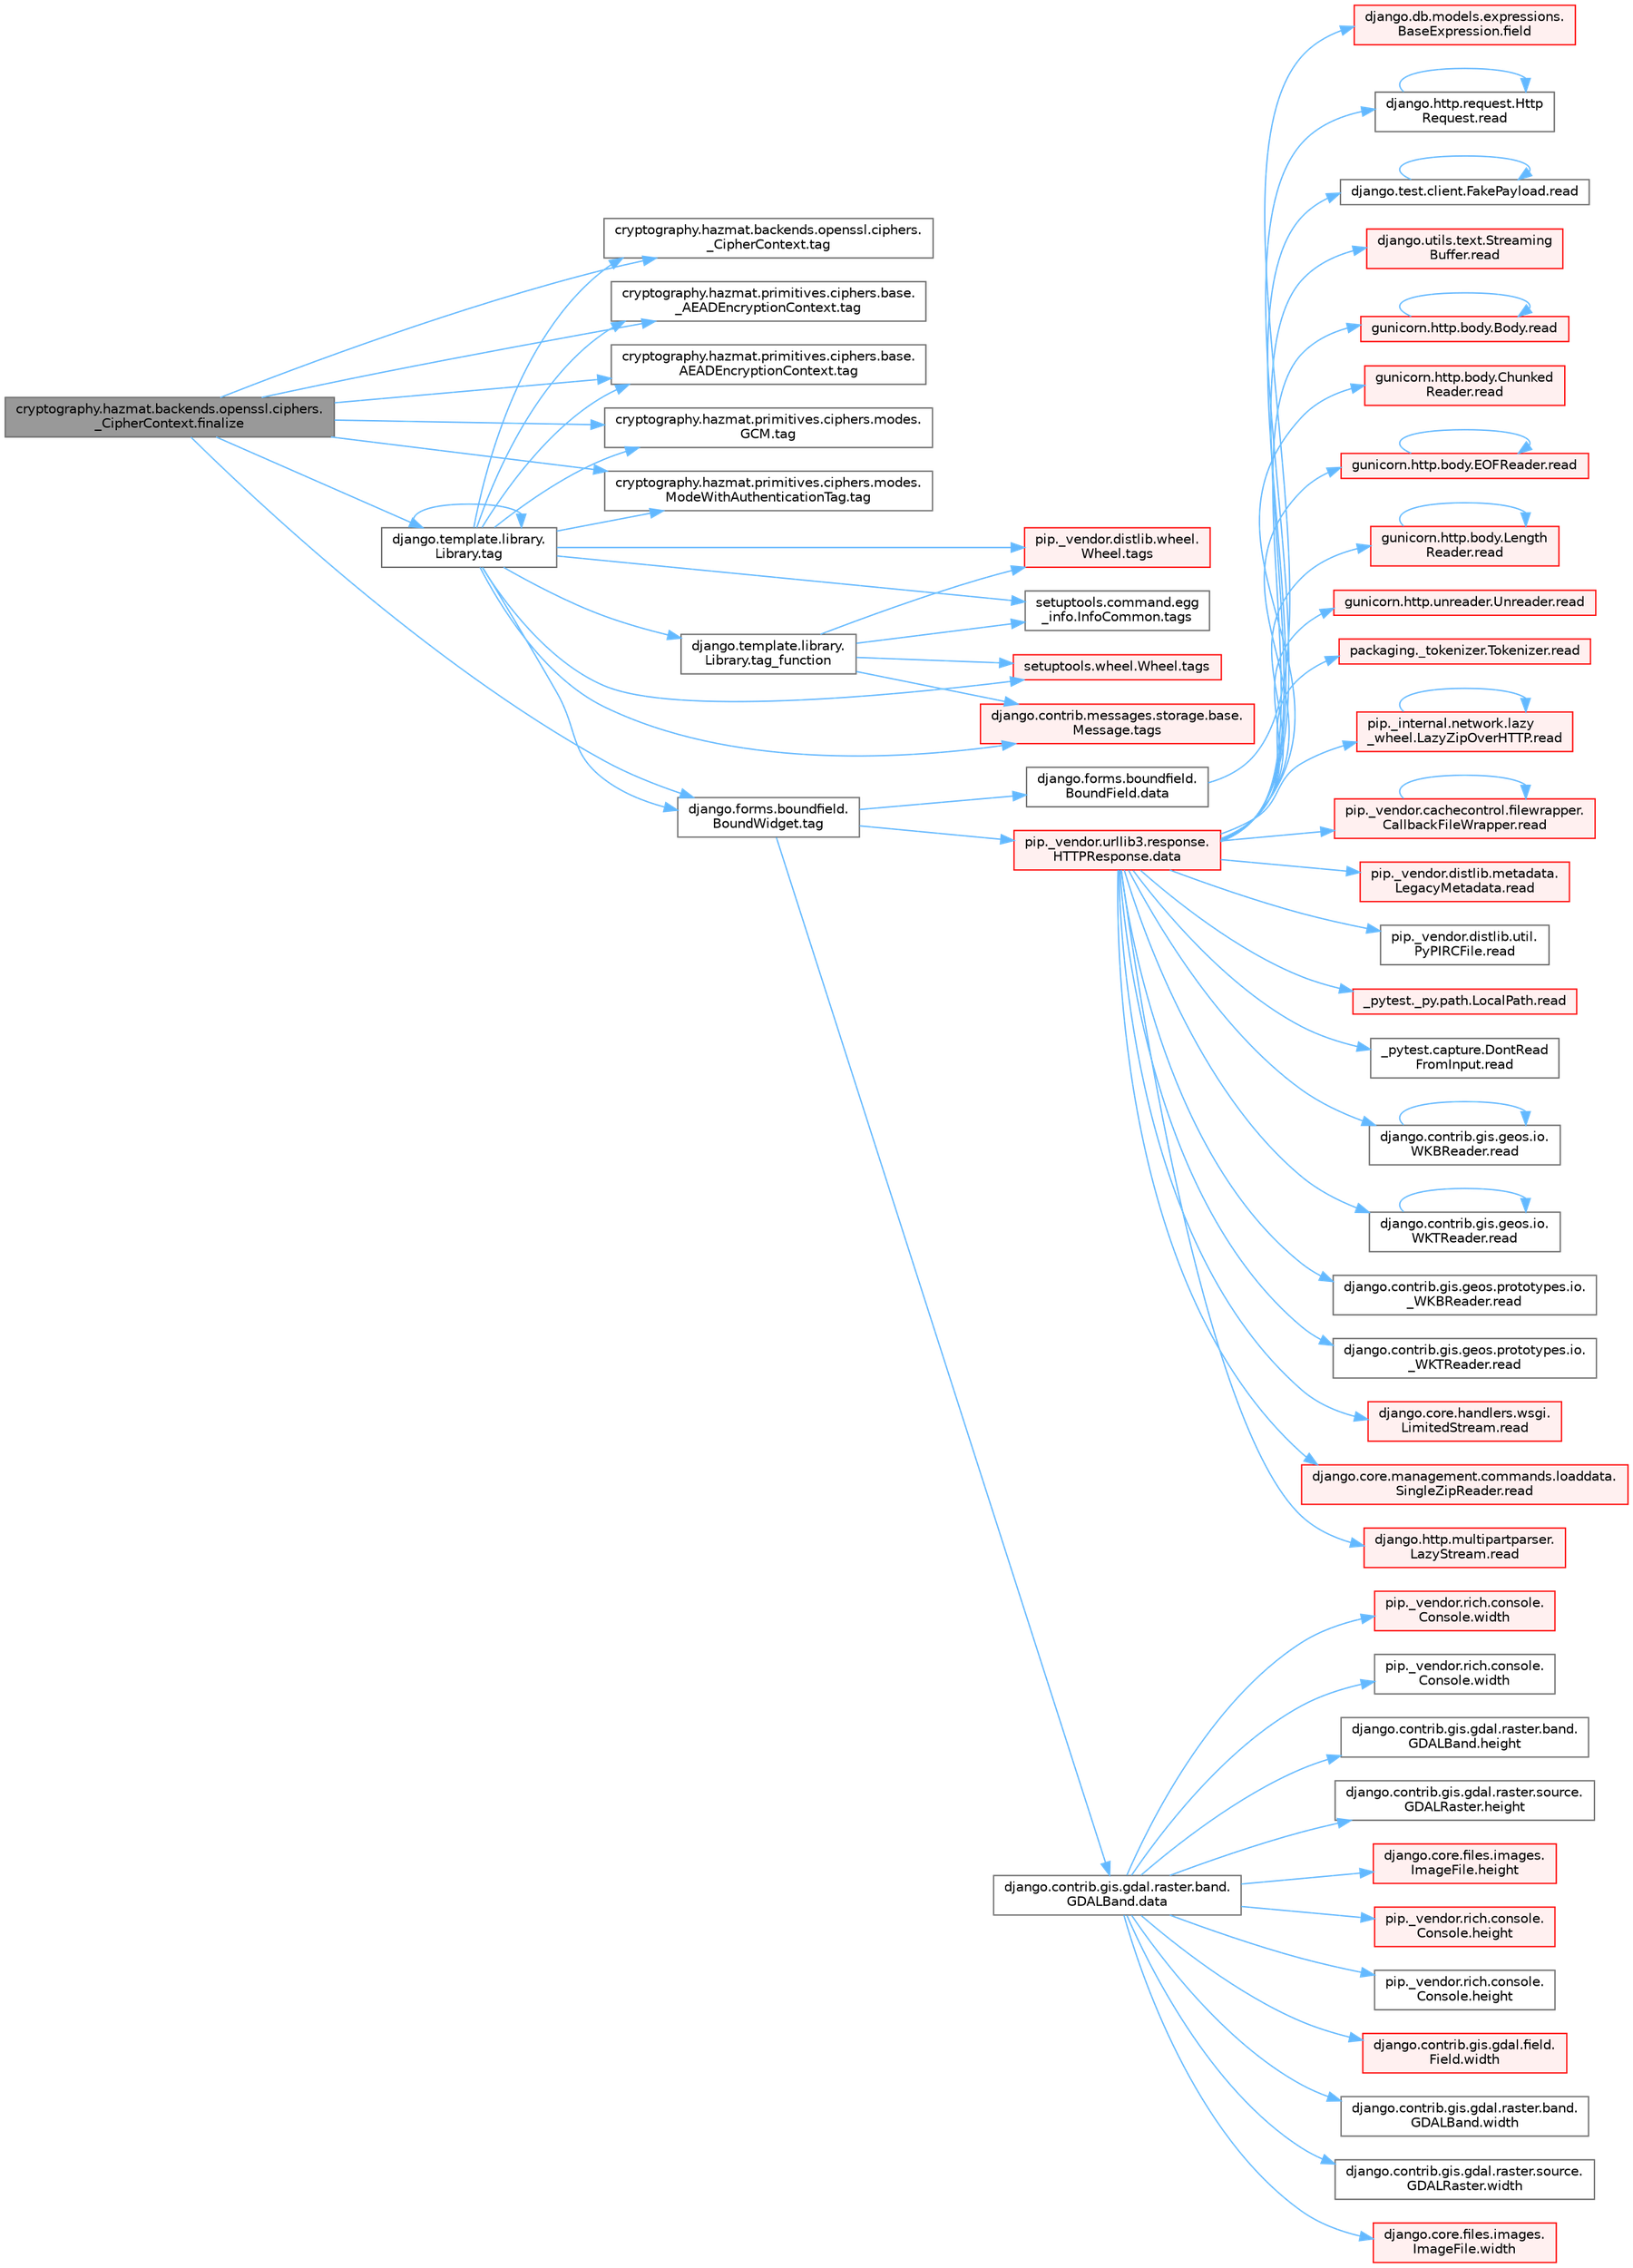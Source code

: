 digraph "cryptography.hazmat.backends.openssl.ciphers._CipherContext.finalize"
{
 // LATEX_PDF_SIZE
  bgcolor="transparent";
  edge [fontname=Helvetica,fontsize=10,labelfontname=Helvetica,labelfontsize=10];
  node [fontname=Helvetica,fontsize=10,shape=box,height=0.2,width=0.4];
  rankdir="LR";
  Node1 [id="Node000001",label="cryptography.hazmat.backends.openssl.ciphers.\l_CipherContext.finalize",height=0.2,width=0.4,color="gray40", fillcolor="grey60", style="filled", fontcolor="black",tooltip=" "];
  Node1 -> Node2 [id="edge1_Node000001_Node000002",color="steelblue1",style="solid",tooltip=" "];
  Node2 [id="Node000002",label="cryptography.hazmat.backends.openssl.ciphers.\l_CipherContext.tag",height=0.2,width=0.4,color="grey40", fillcolor="white", style="filled",URL="$classcryptography_1_1hazmat_1_1backends_1_1openssl_1_1ciphers_1_1___cipher_context.html#ae6dad4d606fc49eb4ddf4a291fed5ca2",tooltip=" "];
  Node1 -> Node3 [id="edge2_Node000001_Node000003",color="steelblue1",style="solid",tooltip=" "];
  Node3 [id="Node000003",label="cryptography.hazmat.primitives.ciphers.base.\l_AEADEncryptionContext.tag",height=0.2,width=0.4,color="grey40", fillcolor="white", style="filled",URL="$classcryptography_1_1hazmat_1_1primitives_1_1ciphers_1_1base_1_1___a_e_a_d_encryption_context.html#a3c27c639cc528b605d569b0ce5f3953f",tooltip=" "];
  Node1 -> Node4 [id="edge3_Node000001_Node000004",color="steelblue1",style="solid",tooltip=" "];
  Node4 [id="Node000004",label="cryptography.hazmat.primitives.ciphers.base.\lAEADEncryptionContext.tag",height=0.2,width=0.4,color="grey40", fillcolor="white", style="filled",URL="$classcryptography_1_1hazmat_1_1primitives_1_1ciphers_1_1base_1_1_a_e_a_d_encryption_context.html#adf3ea3ca6b24494f226b51d51e0fe507",tooltip=" "];
  Node1 -> Node5 [id="edge4_Node000001_Node000005",color="steelblue1",style="solid",tooltip=" "];
  Node5 [id="Node000005",label="cryptography.hazmat.primitives.ciphers.modes.\lGCM.tag",height=0.2,width=0.4,color="grey40", fillcolor="white", style="filled",URL="$classcryptography_1_1hazmat_1_1primitives_1_1ciphers_1_1modes_1_1_g_c_m.html#addf5369d4d757745281f5574f29ca725",tooltip=" "];
  Node1 -> Node6 [id="edge5_Node000001_Node000006",color="steelblue1",style="solid",tooltip=" "];
  Node6 [id="Node000006",label="cryptography.hazmat.primitives.ciphers.modes.\lModeWithAuthenticationTag.tag",height=0.2,width=0.4,color="grey40", fillcolor="white", style="filled",URL="$classcryptography_1_1hazmat_1_1primitives_1_1ciphers_1_1modes_1_1_mode_with_authentication_tag.html#a184ce751a28aa441d024b73667d272a7",tooltip=" "];
  Node1 -> Node7 [id="edge6_Node000001_Node000007",color="steelblue1",style="solid",tooltip=" "];
  Node7 [id="Node000007",label="django.forms.boundfield.\lBoundWidget.tag",height=0.2,width=0.4,color="grey40", fillcolor="white", style="filled",URL="$classdjango_1_1forms_1_1boundfield_1_1_bound_widget.html#a5708b6f8ee83789573ced60a2879e19d",tooltip=" "];
  Node7 -> Node8 [id="edge7_Node000007_Node000008",color="steelblue1",style="solid",tooltip=" "];
  Node8 [id="Node000008",label="django.contrib.gis.gdal.raster.band.\lGDALBand.data",height=0.2,width=0.4,color="grey40", fillcolor="white", style="filled",URL="$classdjango_1_1contrib_1_1gis_1_1gdal_1_1raster_1_1band_1_1_g_d_a_l_band.html#a5d37dc4c4d5a50a21b75460e75f9ee4d",tooltip=" "];
  Node8 -> Node9 [id="edge8_Node000008_Node000009",color="steelblue1",style="solid",tooltip=" "];
  Node9 [id="Node000009",label="django.contrib.gis.gdal.raster.band.\lGDALBand.height",height=0.2,width=0.4,color="grey40", fillcolor="white", style="filled",URL="$classdjango_1_1contrib_1_1gis_1_1gdal_1_1raster_1_1band_1_1_g_d_a_l_band.html#a7bea10d663b16684316ee8a95120ed62",tooltip=" "];
  Node8 -> Node10 [id="edge9_Node000008_Node000010",color="steelblue1",style="solid",tooltip=" "];
  Node10 [id="Node000010",label="django.contrib.gis.gdal.raster.source.\lGDALRaster.height",height=0.2,width=0.4,color="grey40", fillcolor="white", style="filled",URL="$classdjango_1_1contrib_1_1gis_1_1gdal_1_1raster_1_1source_1_1_g_d_a_l_raster.html#a5a893c132270fb65d330a59510a6bff0",tooltip=" "];
  Node8 -> Node11 [id="edge10_Node000008_Node000011",color="steelblue1",style="solid",tooltip=" "];
  Node11 [id="Node000011",label="django.core.files.images.\lImageFile.height",height=0.2,width=0.4,color="red", fillcolor="#FFF0F0", style="filled",URL="$classdjango_1_1core_1_1files_1_1images_1_1_image_file.html#ad4617c14c2a4ffe0b677cd7c1579bd20",tooltip=" "];
  Node8 -> Node4530 [id="edge11_Node000008_Node004530",color="steelblue1",style="solid",tooltip=" "];
  Node4530 [id="Node004530",label="pip._vendor.rich.console.\lConsole.height",height=0.2,width=0.4,color="red", fillcolor="#FFF0F0", style="filled",URL="$classpip_1_1__vendor_1_1rich_1_1console_1_1_console.html#adf55ca44bd09a7285363cdfd2a411a53",tooltip=" "];
  Node8 -> Node4531 [id="edge12_Node000008_Node004531",color="steelblue1",style="solid",tooltip=" "];
  Node4531 [id="Node004531",label="pip._vendor.rich.console.\lConsole.height",height=0.2,width=0.4,color="grey40", fillcolor="white", style="filled",URL="$classpip_1_1__vendor_1_1rich_1_1console_1_1_console.html#ab53d9f9fda0d620f747ea404220d1e89",tooltip=" "];
  Node8 -> Node1838 [id="edge13_Node000008_Node001838",color="steelblue1",style="solid",tooltip=" "];
  Node1838 [id="Node001838",label="django.contrib.gis.gdal.field.\lField.width",height=0.2,width=0.4,color="red", fillcolor="#FFF0F0", style="filled",URL="$classdjango_1_1contrib_1_1gis_1_1gdal_1_1field_1_1_field.html#a9d43a623b937f633a9e6dca9323f5fa7",tooltip=" "];
  Node8 -> Node1839 [id="edge14_Node000008_Node001839",color="steelblue1",style="solid",tooltip=" "];
  Node1839 [id="Node001839",label="django.contrib.gis.gdal.raster.band.\lGDALBand.width",height=0.2,width=0.4,color="grey40", fillcolor="white", style="filled",URL="$classdjango_1_1contrib_1_1gis_1_1gdal_1_1raster_1_1band_1_1_g_d_a_l_band.html#a407780888708f2bb99b4d298eb6d8062",tooltip=" "];
  Node8 -> Node1840 [id="edge15_Node000008_Node001840",color="steelblue1",style="solid",tooltip=" "];
  Node1840 [id="Node001840",label="django.contrib.gis.gdal.raster.source.\lGDALRaster.width",height=0.2,width=0.4,color="grey40", fillcolor="white", style="filled",URL="$classdjango_1_1contrib_1_1gis_1_1gdal_1_1raster_1_1source_1_1_g_d_a_l_raster.html#a58442e42bce5bcabb54fab7a2e636bc2",tooltip=" "];
  Node8 -> Node1841 [id="edge16_Node000008_Node001841",color="steelblue1",style="solid",tooltip=" "];
  Node1841 [id="Node001841",label="django.core.files.images.\lImageFile.width",height=0.2,width=0.4,color="red", fillcolor="#FFF0F0", style="filled",URL="$classdjango_1_1core_1_1files_1_1images_1_1_image_file.html#a3a50a37ab3f2d7395c892a262ecb49bc",tooltip=" "];
  Node8 -> Node1842 [id="edge17_Node000008_Node001842",color="steelblue1",style="solid",tooltip=" "];
  Node1842 [id="Node001842",label="pip._vendor.rich.console.\lConsole.width",height=0.2,width=0.4,color="red", fillcolor="#FFF0F0", style="filled",URL="$classpip_1_1__vendor_1_1rich_1_1console_1_1_console.html#a3163e1b4e2842bc355d0f5c3100ecc08",tooltip=" "];
  Node8 -> Node1843 [id="edge18_Node000008_Node001843",color="steelblue1",style="solid",tooltip=" "];
  Node1843 [id="Node001843",label="pip._vendor.rich.console.\lConsole.width",height=0.2,width=0.4,color="grey40", fillcolor="white", style="filled",URL="$classpip_1_1__vendor_1_1rich_1_1console_1_1_console.html#aa2ba8c5fa1dd224794b0ac2acd384863",tooltip=" "];
  Node7 -> Node263 [id="edge19_Node000007_Node000263",color="steelblue1",style="solid",tooltip=" "];
  Node263 [id="Node000263",label="django.forms.boundfield.\lBoundField.data",height=0.2,width=0.4,color="grey40", fillcolor="white", style="filled",URL="$classdjango_1_1forms_1_1boundfield_1_1_bound_field.html#ad38e19a5099c352218e82322f47b020c",tooltip=" "];
  Node263 -> Node112 [id="edge20_Node000263_Node000112",color="steelblue1",style="solid",tooltip=" "];
  Node112 [id="Node000112",label="django.db.models.expressions.\lBaseExpression.field",height=0.2,width=0.4,color="red", fillcolor="#FFF0F0", style="filled",URL="$classdjango_1_1db_1_1models_1_1expressions_1_1_base_expression.html#a70aeb35391ada82c2e9f02b1c3ac150c",tooltip=" "];
  Node7 -> Node264 [id="edge21_Node000007_Node000264",color="steelblue1",style="solid",tooltip=" "];
  Node264 [id="Node000264",label="pip._vendor.urllib3.response.\lHTTPResponse.data",height=0.2,width=0.4,color="red", fillcolor="#FFF0F0", style="filled",URL="$classpip_1_1__vendor_1_1urllib3_1_1response_1_1_h_t_t_p_response.html#abf3c538704803faf453331b0031f3bdd",tooltip=" "];
  Node264 -> Node51 [id="edge22_Node000264_Node000051",color="steelblue1",style="solid",tooltip=" "];
  Node51 [id="Node000051",label="_pytest._py.path.LocalPath.read",height=0.2,width=0.4,color="red", fillcolor="#FFF0F0", style="filled",URL="$class__pytest_1_1__py_1_1path_1_1_local_path.html#a8640b65f715ce8a258379deb78a68fd8",tooltip=" "];
  Node264 -> Node265 [id="edge23_Node000264_Node000265",color="steelblue1",style="solid",tooltip=" "];
  Node265 [id="Node000265",label="_pytest.capture.DontRead\lFromInput.read",height=0.2,width=0.4,color="grey40", fillcolor="white", style="filled",URL="$class__pytest_1_1capture_1_1_dont_read_from_input.html#abe84d6d5626bed2fa4f52408d2b95d3f",tooltip=" "];
  Node264 -> Node266 [id="edge24_Node000264_Node000266",color="steelblue1",style="solid",tooltip=" "];
  Node266 [id="Node000266",label="django.contrib.gis.geos.io.\lWKBReader.read",height=0.2,width=0.4,color="grey40", fillcolor="white", style="filled",URL="$classdjango_1_1contrib_1_1gis_1_1geos_1_1io_1_1_w_k_b_reader.html#a690153c2f609f20814011beceded4ce6",tooltip=" "];
  Node266 -> Node266 [id="edge25_Node000266_Node000266",color="steelblue1",style="solid",tooltip=" "];
  Node264 -> Node267 [id="edge26_Node000264_Node000267",color="steelblue1",style="solid",tooltip=" "];
  Node267 [id="Node000267",label="django.contrib.gis.geos.io.\lWKTReader.read",height=0.2,width=0.4,color="grey40", fillcolor="white", style="filled",URL="$classdjango_1_1contrib_1_1gis_1_1geos_1_1io_1_1_w_k_t_reader.html#af8cdf42c9388b4ca18b86af2cd174dd0",tooltip=" "];
  Node267 -> Node267 [id="edge27_Node000267_Node000267",color="steelblue1",style="solid",tooltip=" "];
  Node264 -> Node268 [id="edge28_Node000264_Node000268",color="steelblue1",style="solid",tooltip=" "];
  Node268 [id="Node000268",label="django.contrib.gis.geos.prototypes.io.\l_WKBReader.read",height=0.2,width=0.4,color="grey40", fillcolor="white", style="filled",URL="$classdjango_1_1contrib_1_1gis_1_1geos_1_1prototypes_1_1io_1_1___w_k_b_reader.html#a71e78ed5a74b998533ef3801723a5827",tooltip=" "];
  Node264 -> Node269 [id="edge29_Node000264_Node000269",color="steelblue1",style="solid",tooltip=" "];
  Node269 [id="Node000269",label="django.contrib.gis.geos.prototypes.io.\l_WKTReader.read",height=0.2,width=0.4,color="grey40", fillcolor="white", style="filled",URL="$classdjango_1_1contrib_1_1gis_1_1geos_1_1prototypes_1_1io_1_1___w_k_t_reader.html#a97b2007978d99bec56d1bbf4091dd46a",tooltip=" "];
  Node264 -> Node270 [id="edge30_Node000264_Node000270",color="steelblue1",style="solid",tooltip=" "];
  Node270 [id="Node000270",label="django.core.handlers.wsgi.\lLimitedStream.read",height=0.2,width=0.4,color="red", fillcolor="#FFF0F0", style="filled",URL="$classdjango_1_1core_1_1handlers_1_1wsgi_1_1_limited_stream.html#a01766186550a2bafd2a0c0cac1117797",tooltip=" "];
  Node264 -> Node274 [id="edge31_Node000264_Node000274",color="steelblue1",style="solid",tooltip=" "];
  Node274 [id="Node000274",label="django.core.management.commands.loaddata.\lSingleZipReader.read",height=0.2,width=0.4,color="red", fillcolor="#FFF0F0", style="filled",URL="$classdjango_1_1core_1_1management_1_1commands_1_1loaddata_1_1_single_zip_reader.html#a6c6512afb638e535f6d9973329238ec1",tooltip=" "];
  Node264 -> Node279 [id="edge32_Node000264_Node000279",color="steelblue1",style="solid",tooltip=" "];
  Node279 [id="Node000279",label="django.http.multipartparser.\lLazyStream.read",height=0.2,width=0.4,color="red", fillcolor="#FFF0F0", style="filled",URL="$classdjango_1_1http_1_1multipartparser_1_1_lazy_stream.html#af5553676fbef507453fe16dbce30f2d6",tooltip=" "];
  Node264 -> Node282 [id="edge33_Node000264_Node000282",color="steelblue1",style="solid",tooltip=" "];
  Node282 [id="Node000282",label="django.http.request.Http\lRequest.read",height=0.2,width=0.4,color="grey40", fillcolor="white", style="filled",URL="$classdjango_1_1http_1_1request_1_1_http_request.html#a7b5205e754042f5dc1400c5f6884da05",tooltip=" "];
  Node282 -> Node282 [id="edge34_Node000282_Node000282",color="steelblue1",style="solid",tooltip=" "];
  Node264 -> Node283 [id="edge35_Node000264_Node000283",color="steelblue1",style="solid",tooltip=" "];
  Node283 [id="Node000283",label="django.test.client.FakePayload.read",height=0.2,width=0.4,color="grey40", fillcolor="white", style="filled",URL="$classdjango_1_1test_1_1client_1_1_fake_payload.html#a4968728a37f7ecfa436f7156923f32fc",tooltip=" "];
  Node283 -> Node283 [id="edge36_Node000283_Node000283",color="steelblue1",style="solid",tooltip=" "];
  Node264 -> Node284 [id="edge37_Node000264_Node000284",color="steelblue1",style="solid",tooltip=" "];
  Node284 [id="Node000284",label="django.utils.text.Streaming\lBuffer.read",height=0.2,width=0.4,color="red", fillcolor="#FFF0F0", style="filled",URL="$classdjango_1_1utils_1_1text_1_1_streaming_buffer.html#a0d8c76cbb45b290915e65a79dabe0d7b",tooltip=" "];
  Node264 -> Node321 [id="edge38_Node000264_Node000321",color="steelblue1",style="solid",tooltip=" "];
  Node321 [id="Node000321",label="gunicorn.http.body.Body.read",height=0.2,width=0.4,color="red", fillcolor="#FFF0F0", style="filled",URL="$classgunicorn_1_1http_1_1body_1_1_body.html#a26fa33ab9da80d4da60638f902d8bbd8",tooltip=" "];
  Node321 -> Node321 [id="edge39_Node000321_Node000321",color="steelblue1",style="solid",tooltip=" "];
  Node264 -> Node324 [id="edge40_Node000264_Node000324",color="steelblue1",style="solid",tooltip=" "];
  Node324 [id="Node000324",label="gunicorn.http.body.Chunked\lReader.read",height=0.2,width=0.4,color="red", fillcolor="#FFF0F0", style="filled",URL="$classgunicorn_1_1http_1_1body_1_1_chunked_reader.html#aa291cdee58cf19e63d92914442ab2d7e",tooltip=" "];
  Node264 -> Node330 [id="edge41_Node000264_Node000330",color="steelblue1",style="solid",tooltip=" "];
  Node330 [id="Node000330",label="gunicorn.http.body.EOFReader.read",height=0.2,width=0.4,color="red", fillcolor="#FFF0F0", style="filled",URL="$classgunicorn_1_1http_1_1body_1_1_e_o_f_reader.html#a6ae0aab25c53911d59fcbb87c1dfa602",tooltip=" "];
  Node330 -> Node330 [id="edge42_Node000330_Node000330",color="steelblue1",style="solid",tooltip=" "];
  Node264 -> Node333 [id="edge43_Node000264_Node000333",color="steelblue1",style="solid",tooltip=" "];
  Node333 [id="Node000333",label="gunicorn.http.body.Length\lReader.read",height=0.2,width=0.4,color="red", fillcolor="#FFF0F0", style="filled",URL="$classgunicorn_1_1http_1_1body_1_1_length_reader.html#a78c9415492b01b7b1553a481fe9aef7e",tooltip=" "];
  Node333 -> Node333 [id="edge44_Node000333_Node000333",color="steelblue1",style="solid",tooltip=" "];
  Node264 -> Node335 [id="edge45_Node000264_Node000335",color="steelblue1",style="solid",tooltip=" "];
  Node335 [id="Node000335",label="gunicorn.http.unreader.Unreader.read",height=0.2,width=0.4,color="red", fillcolor="#FFF0F0", style="filled",URL="$classgunicorn_1_1http_1_1unreader_1_1_unreader.html#a4d05a3b72ffb1dd09d3e4b3dd1d1e44c",tooltip=" "];
  Node264 -> Node4296 [id="edge46_Node000264_Node004296",color="steelblue1",style="solid",tooltip=" "];
  Node4296 [id="Node004296",label="packaging._tokenizer.Tokenizer.read",height=0.2,width=0.4,color="red", fillcolor="#FFF0F0", style="filled",URL="$classpackaging_1_1__tokenizer_1_1_tokenizer.html#a0338e1186dd1574082f047fdff9b3b2d",tooltip=" "];
  Node264 -> Node4297 [id="edge47_Node000264_Node004297",color="steelblue1",style="solid",tooltip=" "];
  Node4297 [id="Node004297",label="pip._internal.network.lazy\l_wheel.LazyZipOverHTTP.read",height=0.2,width=0.4,color="red", fillcolor="#FFF0F0", style="filled",URL="$classpip_1_1__internal_1_1network_1_1lazy__wheel_1_1_lazy_zip_over_h_t_t_p.html#adb8837e292941df2568b4de4082ecf19",tooltip=" "];
  Node4297 -> Node4297 [id="edge48_Node004297_Node004297",color="steelblue1",style="solid",tooltip=" "];
  Node264 -> Node4311 [id="edge49_Node000264_Node004311",color="steelblue1",style="solid",tooltip=" "];
  Node4311 [id="Node004311",label="pip._vendor.cachecontrol.filewrapper.\lCallbackFileWrapper.read",height=0.2,width=0.4,color="red", fillcolor="#FFF0F0", style="filled",URL="$classpip_1_1__vendor_1_1cachecontrol_1_1filewrapper_1_1_callback_file_wrapper.html#afceb112c071f7b24b9db274a61213b68",tooltip=" "];
  Node4311 -> Node4311 [id="edge50_Node004311_Node004311",color="steelblue1",style="solid",tooltip=" "];
  Node264 -> Node4313 [id="edge51_Node000264_Node004313",color="steelblue1",style="solid",tooltip=" "];
  Node4313 [id="Node004313",label="pip._vendor.distlib.metadata.\lLegacyMetadata.read",height=0.2,width=0.4,color="red", fillcolor="#FFF0F0", style="filled",URL="$classpip_1_1__vendor_1_1distlib_1_1metadata_1_1_legacy_metadata.html#a5473003d19554803bc6f7f4af863060f",tooltip=" "];
  Node264 -> Node4315 [id="edge52_Node000264_Node004315",color="steelblue1",style="solid",tooltip=" "];
  Node4315 [id="Node004315",label="pip._vendor.distlib.util.\lPyPIRCFile.read",height=0.2,width=0.4,color="grey40", fillcolor="white", style="filled",URL="$classpip_1_1__vendor_1_1distlib_1_1util_1_1_py_p_i_r_c_file.html#a9db831938fff0ca340efdb70381bc7b1",tooltip=" "];
  Node1 -> Node4532 [id="edge53_Node000001_Node004532",color="steelblue1",style="solid",tooltip=" "];
  Node4532 [id="Node004532",label="django.template.library.\lLibrary.tag",height=0.2,width=0.4,color="grey40", fillcolor="white", style="filled",URL="$classdjango_1_1template_1_1library_1_1_library.html#a3a42e8a0a94b6f4b0949819bfbdfcb3d",tooltip=" "];
  Node4532 -> Node2 [id="edge54_Node004532_Node000002",color="steelblue1",style="solid",tooltip=" "];
  Node4532 -> Node3 [id="edge55_Node004532_Node000003",color="steelblue1",style="solid",tooltip=" "];
  Node4532 -> Node4 [id="edge56_Node004532_Node000004",color="steelblue1",style="solid",tooltip=" "];
  Node4532 -> Node5 [id="edge57_Node004532_Node000005",color="steelblue1",style="solid",tooltip=" "];
  Node4532 -> Node6 [id="edge58_Node004532_Node000006",color="steelblue1",style="solid",tooltip=" "];
  Node4532 -> Node7 [id="edge59_Node004532_Node000007",color="steelblue1",style="solid",tooltip=" "];
  Node4532 -> Node4532 [id="edge60_Node004532_Node004532",color="steelblue1",style="solid",tooltip=" "];
  Node4532 -> Node4533 [id="edge61_Node004532_Node004533",color="steelblue1",style="solid",tooltip=" "];
  Node4533 [id="Node004533",label="django.template.library.\lLibrary.tag_function",height=0.2,width=0.4,color="grey40", fillcolor="white", style="filled",URL="$classdjango_1_1template_1_1library_1_1_library.html#aacbd68c7da45960b97517adcdb9c302a",tooltip=" "];
  Node4533 -> Node2255 [id="edge62_Node004533_Node002255",color="steelblue1",style="solid",tooltip=" "];
  Node2255 [id="Node002255",label="django.contrib.messages.storage.base.\lMessage.tags",height=0.2,width=0.4,color="red", fillcolor="#FFF0F0", style="filled",URL="$classdjango_1_1contrib_1_1messages_1_1storage_1_1base_1_1_message.html#af933787f8f0cca5054dd7b532447206a",tooltip=" "];
  Node4533 -> Node2257 [id="edge63_Node004533_Node002257",color="steelblue1",style="solid",tooltip=" "];
  Node2257 [id="Node002257",label="pip._vendor.distlib.wheel.\lWheel.tags",height=0.2,width=0.4,color="red", fillcolor="#FFF0F0", style="filled",URL="$classpip_1_1__vendor_1_1distlib_1_1wheel_1_1_wheel.html#a02379d49449585f1a788b45d27669310",tooltip=" "];
  Node4533 -> Node2258 [id="edge64_Node004533_Node002258",color="steelblue1",style="solid",tooltip=" "];
  Node2258 [id="Node002258",label="setuptools.command.egg\l_info.InfoCommon.tags",height=0.2,width=0.4,color="grey40", fillcolor="white", style="filled",URL="$classsetuptools_1_1command_1_1egg__info_1_1_info_common.html#abcca8a931d337f78da86f87c4b01daee",tooltip=" "];
  Node4533 -> Node2259 [id="edge65_Node004533_Node002259",color="steelblue1",style="solid",tooltip=" "];
  Node2259 [id="Node002259",label="setuptools.wheel.Wheel.tags",height=0.2,width=0.4,color="red", fillcolor="#FFF0F0", style="filled",URL="$classsetuptools_1_1wheel_1_1_wheel.html#a6c0d21cd61fcffbc4e7627d178f2d824",tooltip=" "];
  Node4532 -> Node2255 [id="edge66_Node004532_Node002255",color="steelblue1",style="solid",tooltip=" "];
  Node4532 -> Node2257 [id="edge67_Node004532_Node002257",color="steelblue1",style="solid",tooltip=" "];
  Node4532 -> Node2258 [id="edge68_Node004532_Node002258",color="steelblue1",style="solid",tooltip=" "];
  Node4532 -> Node2259 [id="edge69_Node004532_Node002259",color="steelblue1",style="solid",tooltip=" "];
}

